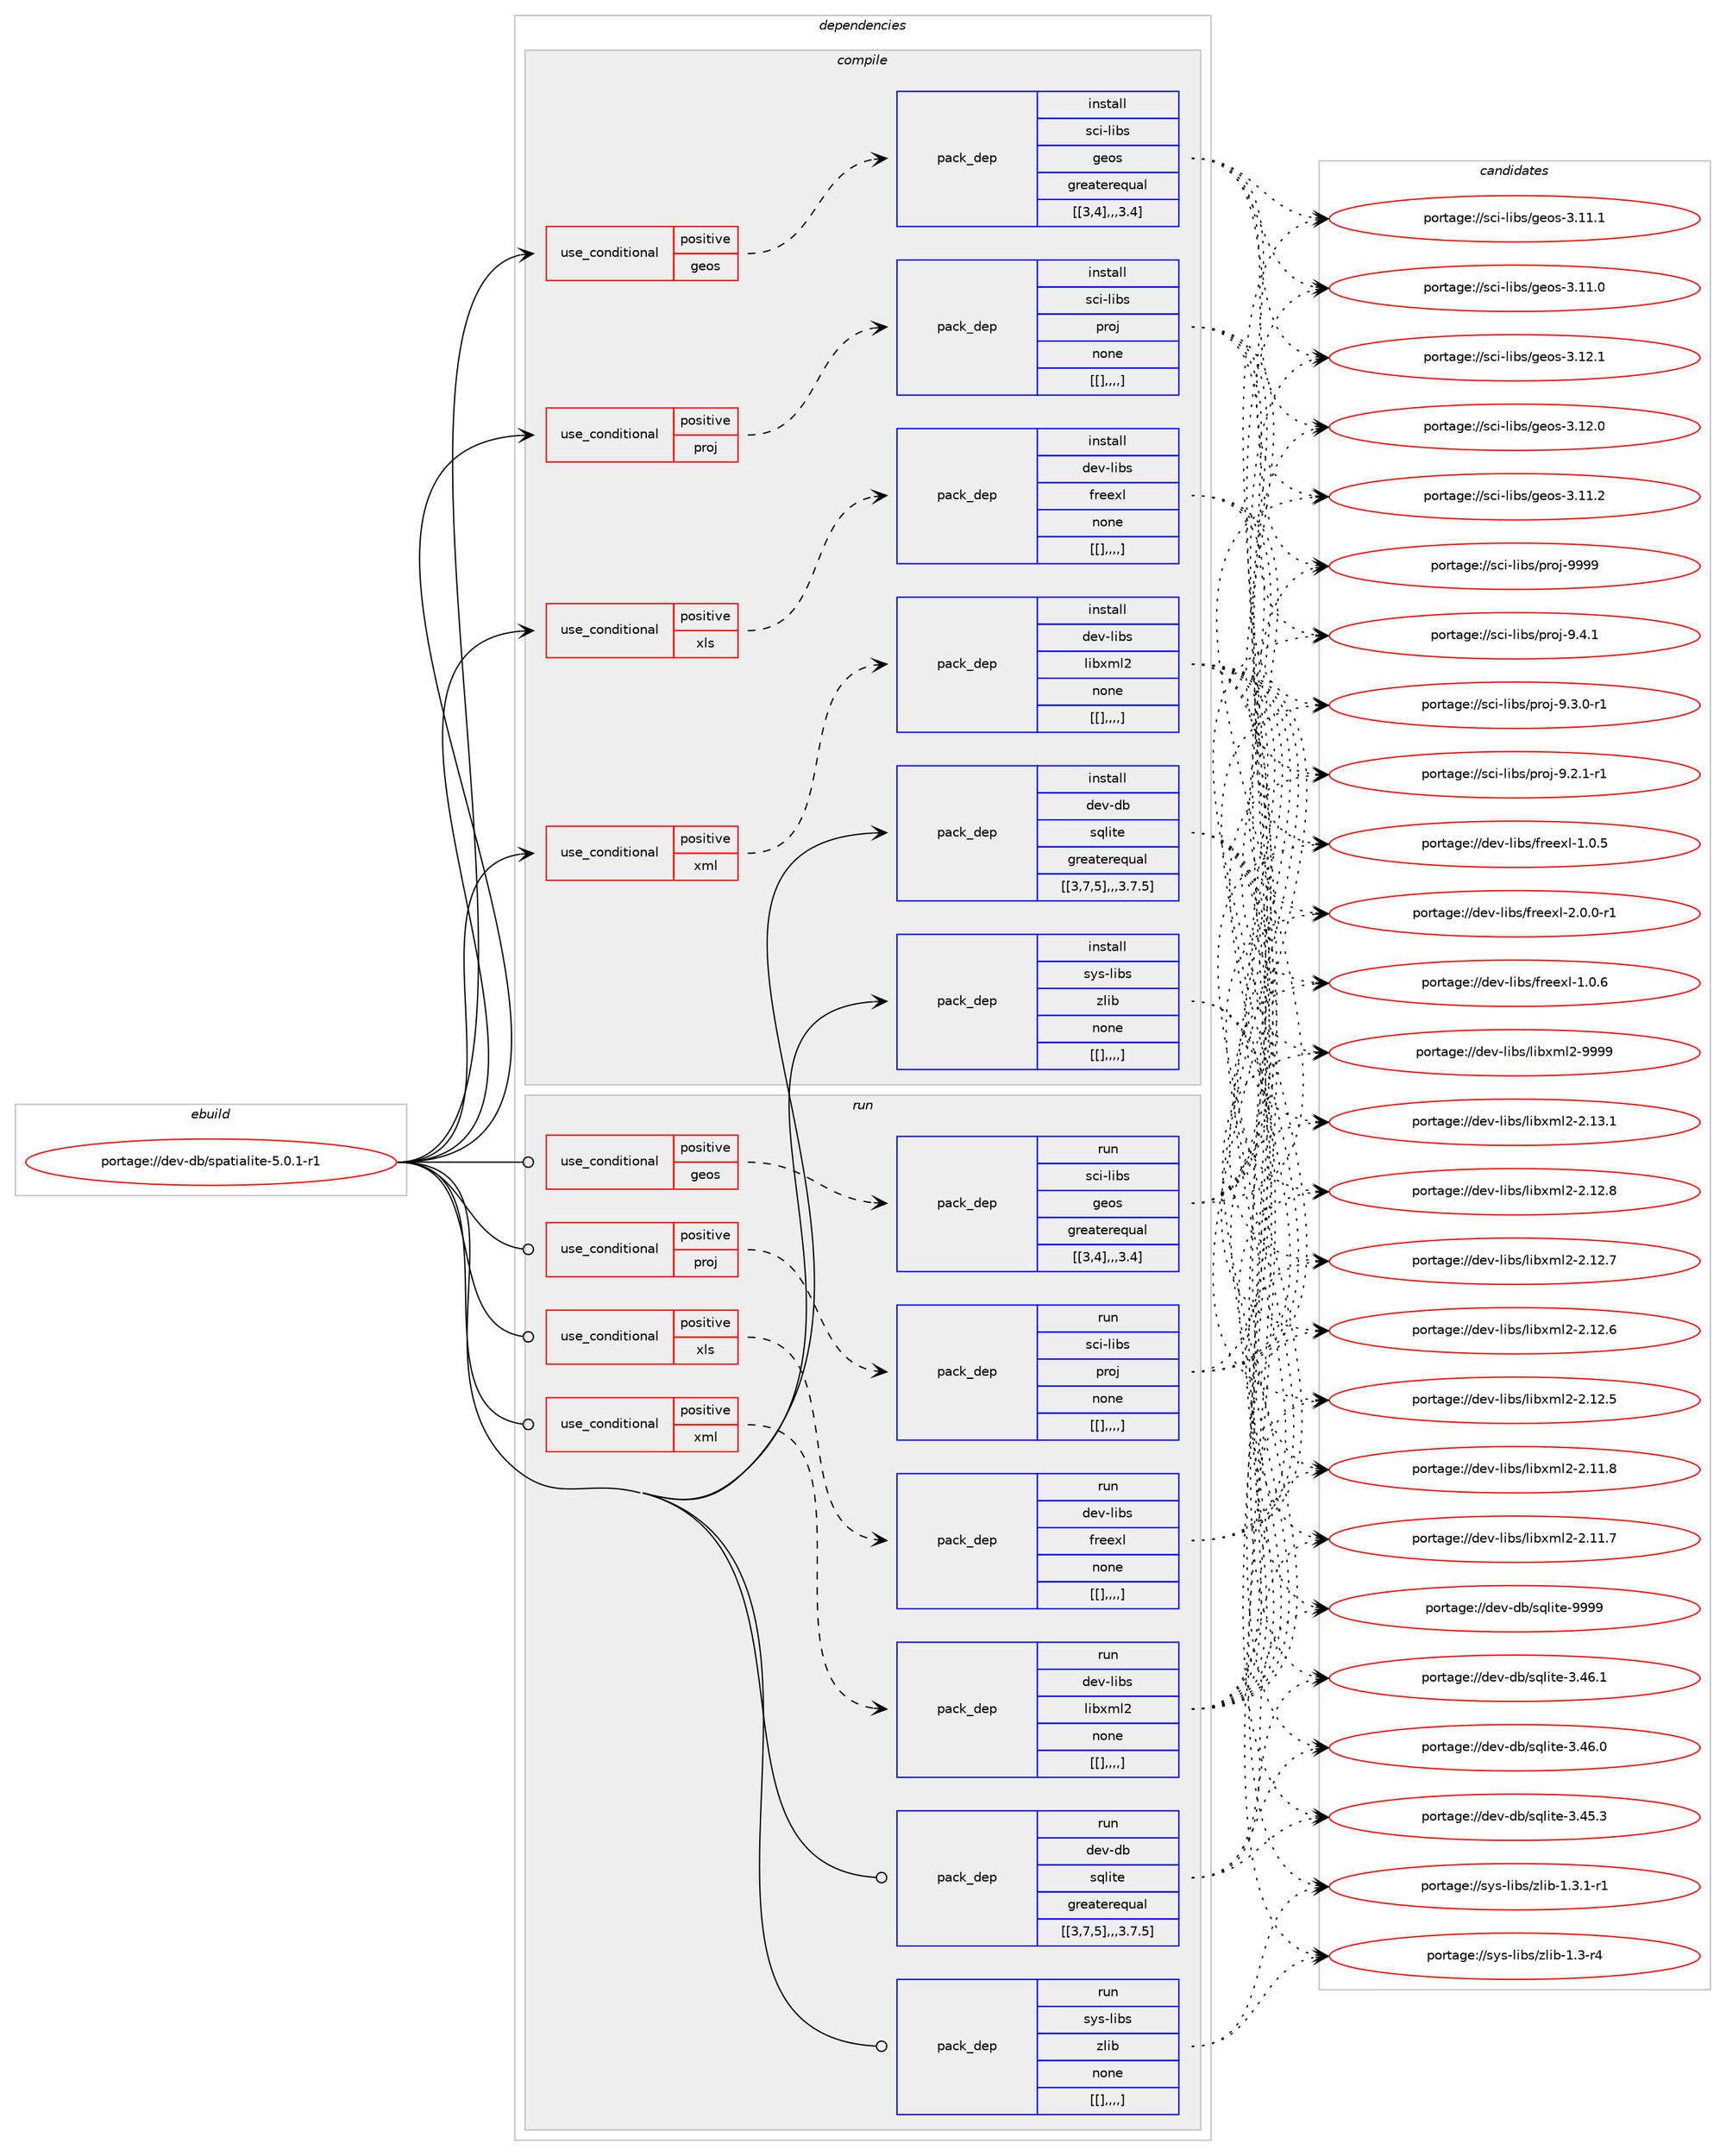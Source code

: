 digraph prolog {

# *************
# Graph options
# *************

newrank=true;
concentrate=true;
compound=true;
graph [rankdir=LR,fontname=Helvetica,fontsize=10,ranksep=1.5];#, ranksep=2.5, nodesep=0.2];
edge  [arrowhead=vee];
node  [fontname=Helvetica,fontsize=10];

# **********
# The ebuild
# **********

subgraph cluster_leftcol {
color=gray;
label=<<i>ebuild</i>>;
id [label="portage://dev-db/spatialite-5.0.1-r1", color=red, width=4, href="../dev-db/spatialite-5.0.1-r1.svg"];
}

# ****************
# The dependencies
# ****************

subgraph cluster_midcol {
color=gray;
label=<<i>dependencies</i>>;
subgraph cluster_compile {
fillcolor="#eeeeee";
style=filled;
label=<<i>compile</i>>;
subgraph cond19182 {
dependency71426 [label=<<TABLE BORDER="0" CELLBORDER="1" CELLSPACING="0" CELLPADDING="4"><TR><TD ROWSPAN="3" CELLPADDING="10">use_conditional</TD></TR><TR><TD>positive</TD></TR><TR><TD>geos</TD></TR></TABLE>>, shape=none, color=red];
subgraph pack51297 {
dependency71427 [label=<<TABLE BORDER="0" CELLBORDER="1" CELLSPACING="0" CELLPADDING="4" WIDTH="220"><TR><TD ROWSPAN="6" CELLPADDING="30">pack_dep</TD></TR><TR><TD WIDTH="110">install</TD></TR><TR><TD>sci-libs</TD></TR><TR><TD>geos</TD></TR><TR><TD>greaterequal</TD></TR><TR><TD>[[3,4],,,3.4]</TD></TR></TABLE>>, shape=none, color=blue];
}
dependency71426:e -> dependency71427:w [weight=20,style="dashed",arrowhead="vee"];
}
id:e -> dependency71426:w [weight=20,style="solid",arrowhead="vee"];
subgraph cond19183 {
dependency71428 [label=<<TABLE BORDER="0" CELLBORDER="1" CELLSPACING="0" CELLPADDING="4"><TR><TD ROWSPAN="3" CELLPADDING="10">use_conditional</TD></TR><TR><TD>positive</TD></TR><TR><TD>proj</TD></TR></TABLE>>, shape=none, color=red];
subgraph pack51298 {
dependency71429 [label=<<TABLE BORDER="0" CELLBORDER="1" CELLSPACING="0" CELLPADDING="4" WIDTH="220"><TR><TD ROWSPAN="6" CELLPADDING="30">pack_dep</TD></TR><TR><TD WIDTH="110">install</TD></TR><TR><TD>sci-libs</TD></TR><TR><TD>proj</TD></TR><TR><TD>none</TD></TR><TR><TD>[[],,,,]</TD></TR></TABLE>>, shape=none, color=blue];
}
dependency71428:e -> dependency71429:w [weight=20,style="dashed",arrowhead="vee"];
}
id:e -> dependency71428:w [weight=20,style="solid",arrowhead="vee"];
subgraph cond19184 {
dependency71430 [label=<<TABLE BORDER="0" CELLBORDER="1" CELLSPACING="0" CELLPADDING="4"><TR><TD ROWSPAN="3" CELLPADDING="10">use_conditional</TD></TR><TR><TD>positive</TD></TR><TR><TD>xls</TD></TR></TABLE>>, shape=none, color=red];
subgraph pack51299 {
dependency71431 [label=<<TABLE BORDER="0" CELLBORDER="1" CELLSPACING="0" CELLPADDING="4" WIDTH="220"><TR><TD ROWSPAN="6" CELLPADDING="30">pack_dep</TD></TR><TR><TD WIDTH="110">install</TD></TR><TR><TD>dev-libs</TD></TR><TR><TD>freexl</TD></TR><TR><TD>none</TD></TR><TR><TD>[[],,,,]</TD></TR></TABLE>>, shape=none, color=blue];
}
dependency71430:e -> dependency71431:w [weight=20,style="dashed",arrowhead="vee"];
}
id:e -> dependency71430:w [weight=20,style="solid",arrowhead="vee"];
subgraph cond19185 {
dependency71432 [label=<<TABLE BORDER="0" CELLBORDER="1" CELLSPACING="0" CELLPADDING="4"><TR><TD ROWSPAN="3" CELLPADDING="10">use_conditional</TD></TR><TR><TD>positive</TD></TR><TR><TD>xml</TD></TR></TABLE>>, shape=none, color=red];
subgraph pack51300 {
dependency71433 [label=<<TABLE BORDER="0" CELLBORDER="1" CELLSPACING="0" CELLPADDING="4" WIDTH="220"><TR><TD ROWSPAN="6" CELLPADDING="30">pack_dep</TD></TR><TR><TD WIDTH="110">install</TD></TR><TR><TD>dev-libs</TD></TR><TR><TD>libxml2</TD></TR><TR><TD>none</TD></TR><TR><TD>[[],,,,]</TD></TR></TABLE>>, shape=none, color=blue];
}
dependency71432:e -> dependency71433:w [weight=20,style="dashed",arrowhead="vee"];
}
id:e -> dependency71432:w [weight=20,style="solid",arrowhead="vee"];
subgraph pack51301 {
dependency71434 [label=<<TABLE BORDER="0" CELLBORDER="1" CELLSPACING="0" CELLPADDING="4" WIDTH="220"><TR><TD ROWSPAN="6" CELLPADDING="30">pack_dep</TD></TR><TR><TD WIDTH="110">install</TD></TR><TR><TD>dev-db</TD></TR><TR><TD>sqlite</TD></TR><TR><TD>greaterequal</TD></TR><TR><TD>[[3,7,5],,,3.7.5]</TD></TR></TABLE>>, shape=none, color=blue];
}
id:e -> dependency71434:w [weight=20,style="solid",arrowhead="vee"];
subgraph pack51302 {
dependency71435 [label=<<TABLE BORDER="0" CELLBORDER="1" CELLSPACING="0" CELLPADDING="4" WIDTH="220"><TR><TD ROWSPAN="6" CELLPADDING="30">pack_dep</TD></TR><TR><TD WIDTH="110">install</TD></TR><TR><TD>sys-libs</TD></TR><TR><TD>zlib</TD></TR><TR><TD>none</TD></TR><TR><TD>[[],,,,]</TD></TR></TABLE>>, shape=none, color=blue];
}
id:e -> dependency71435:w [weight=20,style="solid",arrowhead="vee"];
}
subgraph cluster_compileandrun {
fillcolor="#eeeeee";
style=filled;
label=<<i>compile and run</i>>;
}
subgraph cluster_run {
fillcolor="#eeeeee";
style=filled;
label=<<i>run</i>>;
subgraph cond19186 {
dependency71436 [label=<<TABLE BORDER="0" CELLBORDER="1" CELLSPACING="0" CELLPADDING="4"><TR><TD ROWSPAN="3" CELLPADDING="10">use_conditional</TD></TR><TR><TD>positive</TD></TR><TR><TD>geos</TD></TR></TABLE>>, shape=none, color=red];
subgraph pack51303 {
dependency71437 [label=<<TABLE BORDER="0" CELLBORDER="1" CELLSPACING="0" CELLPADDING="4" WIDTH="220"><TR><TD ROWSPAN="6" CELLPADDING="30">pack_dep</TD></TR><TR><TD WIDTH="110">run</TD></TR><TR><TD>sci-libs</TD></TR><TR><TD>geos</TD></TR><TR><TD>greaterequal</TD></TR><TR><TD>[[3,4],,,3.4]</TD></TR></TABLE>>, shape=none, color=blue];
}
dependency71436:e -> dependency71437:w [weight=20,style="dashed",arrowhead="vee"];
}
id:e -> dependency71436:w [weight=20,style="solid",arrowhead="odot"];
subgraph cond19187 {
dependency71438 [label=<<TABLE BORDER="0" CELLBORDER="1" CELLSPACING="0" CELLPADDING="4"><TR><TD ROWSPAN="3" CELLPADDING="10">use_conditional</TD></TR><TR><TD>positive</TD></TR><TR><TD>proj</TD></TR></TABLE>>, shape=none, color=red];
subgraph pack51304 {
dependency71439 [label=<<TABLE BORDER="0" CELLBORDER="1" CELLSPACING="0" CELLPADDING="4" WIDTH="220"><TR><TD ROWSPAN="6" CELLPADDING="30">pack_dep</TD></TR><TR><TD WIDTH="110">run</TD></TR><TR><TD>sci-libs</TD></TR><TR><TD>proj</TD></TR><TR><TD>none</TD></TR><TR><TD>[[],,,,]</TD></TR></TABLE>>, shape=none, color=blue];
}
dependency71438:e -> dependency71439:w [weight=20,style="dashed",arrowhead="vee"];
}
id:e -> dependency71438:w [weight=20,style="solid",arrowhead="odot"];
subgraph cond19188 {
dependency71440 [label=<<TABLE BORDER="0" CELLBORDER="1" CELLSPACING="0" CELLPADDING="4"><TR><TD ROWSPAN="3" CELLPADDING="10">use_conditional</TD></TR><TR><TD>positive</TD></TR><TR><TD>xls</TD></TR></TABLE>>, shape=none, color=red];
subgraph pack51305 {
dependency71441 [label=<<TABLE BORDER="0" CELLBORDER="1" CELLSPACING="0" CELLPADDING="4" WIDTH="220"><TR><TD ROWSPAN="6" CELLPADDING="30">pack_dep</TD></TR><TR><TD WIDTH="110">run</TD></TR><TR><TD>dev-libs</TD></TR><TR><TD>freexl</TD></TR><TR><TD>none</TD></TR><TR><TD>[[],,,,]</TD></TR></TABLE>>, shape=none, color=blue];
}
dependency71440:e -> dependency71441:w [weight=20,style="dashed",arrowhead="vee"];
}
id:e -> dependency71440:w [weight=20,style="solid",arrowhead="odot"];
subgraph cond19189 {
dependency71442 [label=<<TABLE BORDER="0" CELLBORDER="1" CELLSPACING="0" CELLPADDING="4"><TR><TD ROWSPAN="3" CELLPADDING="10">use_conditional</TD></TR><TR><TD>positive</TD></TR><TR><TD>xml</TD></TR></TABLE>>, shape=none, color=red];
subgraph pack51306 {
dependency71443 [label=<<TABLE BORDER="0" CELLBORDER="1" CELLSPACING="0" CELLPADDING="4" WIDTH="220"><TR><TD ROWSPAN="6" CELLPADDING="30">pack_dep</TD></TR><TR><TD WIDTH="110">run</TD></TR><TR><TD>dev-libs</TD></TR><TR><TD>libxml2</TD></TR><TR><TD>none</TD></TR><TR><TD>[[],,,,]</TD></TR></TABLE>>, shape=none, color=blue];
}
dependency71442:e -> dependency71443:w [weight=20,style="dashed",arrowhead="vee"];
}
id:e -> dependency71442:w [weight=20,style="solid",arrowhead="odot"];
subgraph pack51307 {
dependency71444 [label=<<TABLE BORDER="0" CELLBORDER="1" CELLSPACING="0" CELLPADDING="4" WIDTH="220"><TR><TD ROWSPAN="6" CELLPADDING="30">pack_dep</TD></TR><TR><TD WIDTH="110">run</TD></TR><TR><TD>dev-db</TD></TR><TR><TD>sqlite</TD></TR><TR><TD>greaterequal</TD></TR><TR><TD>[[3,7,5],,,3.7.5]</TD></TR></TABLE>>, shape=none, color=blue];
}
id:e -> dependency71444:w [weight=20,style="solid",arrowhead="odot"];
subgraph pack51308 {
dependency71445 [label=<<TABLE BORDER="0" CELLBORDER="1" CELLSPACING="0" CELLPADDING="4" WIDTH="220"><TR><TD ROWSPAN="6" CELLPADDING="30">pack_dep</TD></TR><TR><TD WIDTH="110">run</TD></TR><TR><TD>sys-libs</TD></TR><TR><TD>zlib</TD></TR><TR><TD>none</TD></TR><TR><TD>[[],,,,]</TD></TR></TABLE>>, shape=none, color=blue];
}
id:e -> dependency71445:w [weight=20,style="solid",arrowhead="odot"];
}
}

# **************
# The candidates
# **************

subgraph cluster_choices {
rank=same;
color=gray;
label=<<i>candidates</i>>;

subgraph choice51297 {
color=black;
nodesep=1;
choice1159910545108105981154710310111111545514649504649 [label="portage://sci-libs/geos-3.12.1", color=red, width=4,href="../sci-libs/geos-3.12.1.svg"];
choice1159910545108105981154710310111111545514649504648 [label="portage://sci-libs/geos-3.12.0", color=red, width=4,href="../sci-libs/geos-3.12.0.svg"];
choice1159910545108105981154710310111111545514649494650 [label="portage://sci-libs/geos-3.11.2", color=red, width=4,href="../sci-libs/geos-3.11.2.svg"];
choice1159910545108105981154710310111111545514649494649 [label="portage://sci-libs/geos-3.11.1", color=red, width=4,href="../sci-libs/geos-3.11.1.svg"];
choice1159910545108105981154710310111111545514649494648 [label="portage://sci-libs/geos-3.11.0", color=red, width=4,href="../sci-libs/geos-3.11.0.svg"];
dependency71427:e -> choice1159910545108105981154710310111111545514649504649:w [style=dotted,weight="100"];
dependency71427:e -> choice1159910545108105981154710310111111545514649504648:w [style=dotted,weight="100"];
dependency71427:e -> choice1159910545108105981154710310111111545514649494650:w [style=dotted,weight="100"];
dependency71427:e -> choice1159910545108105981154710310111111545514649494649:w [style=dotted,weight="100"];
dependency71427:e -> choice1159910545108105981154710310111111545514649494648:w [style=dotted,weight="100"];
}
subgraph choice51298 {
color=black;
nodesep=1;
choice115991054510810598115471121141111064557575757 [label="portage://sci-libs/proj-9999", color=red, width=4,href="../sci-libs/proj-9999.svg"];
choice11599105451081059811547112114111106455746524649 [label="portage://sci-libs/proj-9.4.1", color=red, width=4,href="../sci-libs/proj-9.4.1.svg"];
choice115991054510810598115471121141111064557465146484511449 [label="portage://sci-libs/proj-9.3.0-r1", color=red, width=4,href="../sci-libs/proj-9.3.0-r1.svg"];
choice115991054510810598115471121141111064557465046494511449 [label="portage://sci-libs/proj-9.2.1-r1", color=red, width=4,href="../sci-libs/proj-9.2.1-r1.svg"];
dependency71429:e -> choice115991054510810598115471121141111064557575757:w [style=dotted,weight="100"];
dependency71429:e -> choice11599105451081059811547112114111106455746524649:w [style=dotted,weight="100"];
dependency71429:e -> choice115991054510810598115471121141111064557465146484511449:w [style=dotted,weight="100"];
dependency71429:e -> choice115991054510810598115471121141111064557465046494511449:w [style=dotted,weight="100"];
}
subgraph choice51299 {
color=black;
nodesep=1;
choice1001011184510810598115471021141011011201084550464846484511449 [label="portage://dev-libs/freexl-2.0.0-r1", color=red, width=4,href="../dev-libs/freexl-2.0.0-r1.svg"];
choice100101118451081059811547102114101101120108454946484654 [label="portage://dev-libs/freexl-1.0.6", color=red, width=4,href="../dev-libs/freexl-1.0.6.svg"];
choice100101118451081059811547102114101101120108454946484653 [label="portage://dev-libs/freexl-1.0.5", color=red, width=4,href="../dev-libs/freexl-1.0.5.svg"];
dependency71431:e -> choice1001011184510810598115471021141011011201084550464846484511449:w [style=dotted,weight="100"];
dependency71431:e -> choice100101118451081059811547102114101101120108454946484654:w [style=dotted,weight="100"];
dependency71431:e -> choice100101118451081059811547102114101101120108454946484653:w [style=dotted,weight="100"];
}
subgraph choice51300 {
color=black;
nodesep=1;
choice10010111845108105981154710810598120109108504557575757 [label="portage://dev-libs/libxml2-9999", color=red, width=4,href="../dev-libs/libxml2-9999.svg"];
choice100101118451081059811547108105981201091085045504649514649 [label="portage://dev-libs/libxml2-2.13.1", color=red, width=4,href="../dev-libs/libxml2-2.13.1.svg"];
choice100101118451081059811547108105981201091085045504649504656 [label="portage://dev-libs/libxml2-2.12.8", color=red, width=4,href="../dev-libs/libxml2-2.12.8.svg"];
choice100101118451081059811547108105981201091085045504649504655 [label="portage://dev-libs/libxml2-2.12.7", color=red, width=4,href="../dev-libs/libxml2-2.12.7.svg"];
choice100101118451081059811547108105981201091085045504649504654 [label="portage://dev-libs/libxml2-2.12.6", color=red, width=4,href="../dev-libs/libxml2-2.12.6.svg"];
choice100101118451081059811547108105981201091085045504649504653 [label="portage://dev-libs/libxml2-2.12.5", color=red, width=4,href="../dev-libs/libxml2-2.12.5.svg"];
choice100101118451081059811547108105981201091085045504649494656 [label="portage://dev-libs/libxml2-2.11.8", color=red, width=4,href="../dev-libs/libxml2-2.11.8.svg"];
choice100101118451081059811547108105981201091085045504649494655 [label="portage://dev-libs/libxml2-2.11.7", color=red, width=4,href="../dev-libs/libxml2-2.11.7.svg"];
dependency71433:e -> choice10010111845108105981154710810598120109108504557575757:w [style=dotted,weight="100"];
dependency71433:e -> choice100101118451081059811547108105981201091085045504649514649:w [style=dotted,weight="100"];
dependency71433:e -> choice100101118451081059811547108105981201091085045504649504656:w [style=dotted,weight="100"];
dependency71433:e -> choice100101118451081059811547108105981201091085045504649504655:w [style=dotted,weight="100"];
dependency71433:e -> choice100101118451081059811547108105981201091085045504649504654:w [style=dotted,weight="100"];
dependency71433:e -> choice100101118451081059811547108105981201091085045504649504653:w [style=dotted,weight="100"];
dependency71433:e -> choice100101118451081059811547108105981201091085045504649494656:w [style=dotted,weight="100"];
dependency71433:e -> choice100101118451081059811547108105981201091085045504649494655:w [style=dotted,weight="100"];
}
subgraph choice51301 {
color=black;
nodesep=1;
choice1001011184510098471151131081051161014557575757 [label="portage://dev-db/sqlite-9999", color=red, width=4,href="../dev-db/sqlite-9999.svg"];
choice10010111845100984711511310810511610145514652544649 [label="portage://dev-db/sqlite-3.46.1", color=red, width=4,href="../dev-db/sqlite-3.46.1.svg"];
choice10010111845100984711511310810511610145514652544648 [label="portage://dev-db/sqlite-3.46.0", color=red, width=4,href="../dev-db/sqlite-3.46.0.svg"];
choice10010111845100984711511310810511610145514652534651 [label="portage://dev-db/sqlite-3.45.3", color=red, width=4,href="../dev-db/sqlite-3.45.3.svg"];
dependency71434:e -> choice1001011184510098471151131081051161014557575757:w [style=dotted,weight="100"];
dependency71434:e -> choice10010111845100984711511310810511610145514652544649:w [style=dotted,weight="100"];
dependency71434:e -> choice10010111845100984711511310810511610145514652544648:w [style=dotted,weight="100"];
dependency71434:e -> choice10010111845100984711511310810511610145514652534651:w [style=dotted,weight="100"];
}
subgraph choice51302 {
color=black;
nodesep=1;
choice115121115451081059811547122108105984549465146494511449 [label="portage://sys-libs/zlib-1.3.1-r1", color=red, width=4,href="../sys-libs/zlib-1.3.1-r1.svg"];
choice11512111545108105981154712210810598454946514511452 [label="portage://sys-libs/zlib-1.3-r4", color=red, width=4,href="../sys-libs/zlib-1.3-r4.svg"];
dependency71435:e -> choice115121115451081059811547122108105984549465146494511449:w [style=dotted,weight="100"];
dependency71435:e -> choice11512111545108105981154712210810598454946514511452:w [style=dotted,weight="100"];
}
subgraph choice51303 {
color=black;
nodesep=1;
choice1159910545108105981154710310111111545514649504649 [label="portage://sci-libs/geos-3.12.1", color=red, width=4,href="../sci-libs/geos-3.12.1.svg"];
choice1159910545108105981154710310111111545514649504648 [label="portage://sci-libs/geos-3.12.0", color=red, width=4,href="../sci-libs/geos-3.12.0.svg"];
choice1159910545108105981154710310111111545514649494650 [label="portage://sci-libs/geos-3.11.2", color=red, width=4,href="../sci-libs/geos-3.11.2.svg"];
choice1159910545108105981154710310111111545514649494649 [label="portage://sci-libs/geos-3.11.1", color=red, width=4,href="../sci-libs/geos-3.11.1.svg"];
choice1159910545108105981154710310111111545514649494648 [label="portage://sci-libs/geos-3.11.0", color=red, width=4,href="../sci-libs/geos-3.11.0.svg"];
dependency71437:e -> choice1159910545108105981154710310111111545514649504649:w [style=dotted,weight="100"];
dependency71437:e -> choice1159910545108105981154710310111111545514649504648:w [style=dotted,weight="100"];
dependency71437:e -> choice1159910545108105981154710310111111545514649494650:w [style=dotted,weight="100"];
dependency71437:e -> choice1159910545108105981154710310111111545514649494649:w [style=dotted,weight="100"];
dependency71437:e -> choice1159910545108105981154710310111111545514649494648:w [style=dotted,weight="100"];
}
subgraph choice51304 {
color=black;
nodesep=1;
choice115991054510810598115471121141111064557575757 [label="portage://sci-libs/proj-9999", color=red, width=4,href="../sci-libs/proj-9999.svg"];
choice11599105451081059811547112114111106455746524649 [label="portage://sci-libs/proj-9.4.1", color=red, width=4,href="../sci-libs/proj-9.4.1.svg"];
choice115991054510810598115471121141111064557465146484511449 [label="portage://sci-libs/proj-9.3.0-r1", color=red, width=4,href="../sci-libs/proj-9.3.0-r1.svg"];
choice115991054510810598115471121141111064557465046494511449 [label="portage://sci-libs/proj-9.2.1-r1", color=red, width=4,href="../sci-libs/proj-9.2.1-r1.svg"];
dependency71439:e -> choice115991054510810598115471121141111064557575757:w [style=dotted,weight="100"];
dependency71439:e -> choice11599105451081059811547112114111106455746524649:w [style=dotted,weight="100"];
dependency71439:e -> choice115991054510810598115471121141111064557465146484511449:w [style=dotted,weight="100"];
dependency71439:e -> choice115991054510810598115471121141111064557465046494511449:w [style=dotted,weight="100"];
}
subgraph choice51305 {
color=black;
nodesep=1;
choice1001011184510810598115471021141011011201084550464846484511449 [label="portage://dev-libs/freexl-2.0.0-r1", color=red, width=4,href="../dev-libs/freexl-2.0.0-r1.svg"];
choice100101118451081059811547102114101101120108454946484654 [label="portage://dev-libs/freexl-1.0.6", color=red, width=4,href="../dev-libs/freexl-1.0.6.svg"];
choice100101118451081059811547102114101101120108454946484653 [label="portage://dev-libs/freexl-1.0.5", color=red, width=4,href="../dev-libs/freexl-1.0.5.svg"];
dependency71441:e -> choice1001011184510810598115471021141011011201084550464846484511449:w [style=dotted,weight="100"];
dependency71441:e -> choice100101118451081059811547102114101101120108454946484654:w [style=dotted,weight="100"];
dependency71441:e -> choice100101118451081059811547102114101101120108454946484653:w [style=dotted,weight="100"];
}
subgraph choice51306 {
color=black;
nodesep=1;
choice10010111845108105981154710810598120109108504557575757 [label="portage://dev-libs/libxml2-9999", color=red, width=4,href="../dev-libs/libxml2-9999.svg"];
choice100101118451081059811547108105981201091085045504649514649 [label="portage://dev-libs/libxml2-2.13.1", color=red, width=4,href="../dev-libs/libxml2-2.13.1.svg"];
choice100101118451081059811547108105981201091085045504649504656 [label="portage://dev-libs/libxml2-2.12.8", color=red, width=4,href="../dev-libs/libxml2-2.12.8.svg"];
choice100101118451081059811547108105981201091085045504649504655 [label="portage://dev-libs/libxml2-2.12.7", color=red, width=4,href="../dev-libs/libxml2-2.12.7.svg"];
choice100101118451081059811547108105981201091085045504649504654 [label="portage://dev-libs/libxml2-2.12.6", color=red, width=4,href="../dev-libs/libxml2-2.12.6.svg"];
choice100101118451081059811547108105981201091085045504649504653 [label="portage://dev-libs/libxml2-2.12.5", color=red, width=4,href="../dev-libs/libxml2-2.12.5.svg"];
choice100101118451081059811547108105981201091085045504649494656 [label="portage://dev-libs/libxml2-2.11.8", color=red, width=4,href="../dev-libs/libxml2-2.11.8.svg"];
choice100101118451081059811547108105981201091085045504649494655 [label="portage://dev-libs/libxml2-2.11.7", color=red, width=4,href="../dev-libs/libxml2-2.11.7.svg"];
dependency71443:e -> choice10010111845108105981154710810598120109108504557575757:w [style=dotted,weight="100"];
dependency71443:e -> choice100101118451081059811547108105981201091085045504649514649:w [style=dotted,weight="100"];
dependency71443:e -> choice100101118451081059811547108105981201091085045504649504656:w [style=dotted,weight="100"];
dependency71443:e -> choice100101118451081059811547108105981201091085045504649504655:w [style=dotted,weight="100"];
dependency71443:e -> choice100101118451081059811547108105981201091085045504649504654:w [style=dotted,weight="100"];
dependency71443:e -> choice100101118451081059811547108105981201091085045504649504653:w [style=dotted,weight="100"];
dependency71443:e -> choice100101118451081059811547108105981201091085045504649494656:w [style=dotted,weight="100"];
dependency71443:e -> choice100101118451081059811547108105981201091085045504649494655:w [style=dotted,weight="100"];
}
subgraph choice51307 {
color=black;
nodesep=1;
choice1001011184510098471151131081051161014557575757 [label="portage://dev-db/sqlite-9999", color=red, width=4,href="../dev-db/sqlite-9999.svg"];
choice10010111845100984711511310810511610145514652544649 [label="portage://dev-db/sqlite-3.46.1", color=red, width=4,href="../dev-db/sqlite-3.46.1.svg"];
choice10010111845100984711511310810511610145514652544648 [label="portage://dev-db/sqlite-3.46.0", color=red, width=4,href="../dev-db/sqlite-3.46.0.svg"];
choice10010111845100984711511310810511610145514652534651 [label="portage://dev-db/sqlite-3.45.3", color=red, width=4,href="../dev-db/sqlite-3.45.3.svg"];
dependency71444:e -> choice1001011184510098471151131081051161014557575757:w [style=dotted,weight="100"];
dependency71444:e -> choice10010111845100984711511310810511610145514652544649:w [style=dotted,weight="100"];
dependency71444:e -> choice10010111845100984711511310810511610145514652544648:w [style=dotted,weight="100"];
dependency71444:e -> choice10010111845100984711511310810511610145514652534651:w [style=dotted,weight="100"];
}
subgraph choice51308 {
color=black;
nodesep=1;
choice115121115451081059811547122108105984549465146494511449 [label="portage://sys-libs/zlib-1.3.1-r1", color=red, width=4,href="../sys-libs/zlib-1.3.1-r1.svg"];
choice11512111545108105981154712210810598454946514511452 [label="portage://sys-libs/zlib-1.3-r4", color=red, width=4,href="../sys-libs/zlib-1.3-r4.svg"];
dependency71445:e -> choice115121115451081059811547122108105984549465146494511449:w [style=dotted,weight="100"];
dependency71445:e -> choice11512111545108105981154712210810598454946514511452:w [style=dotted,weight="100"];
}
}

}
